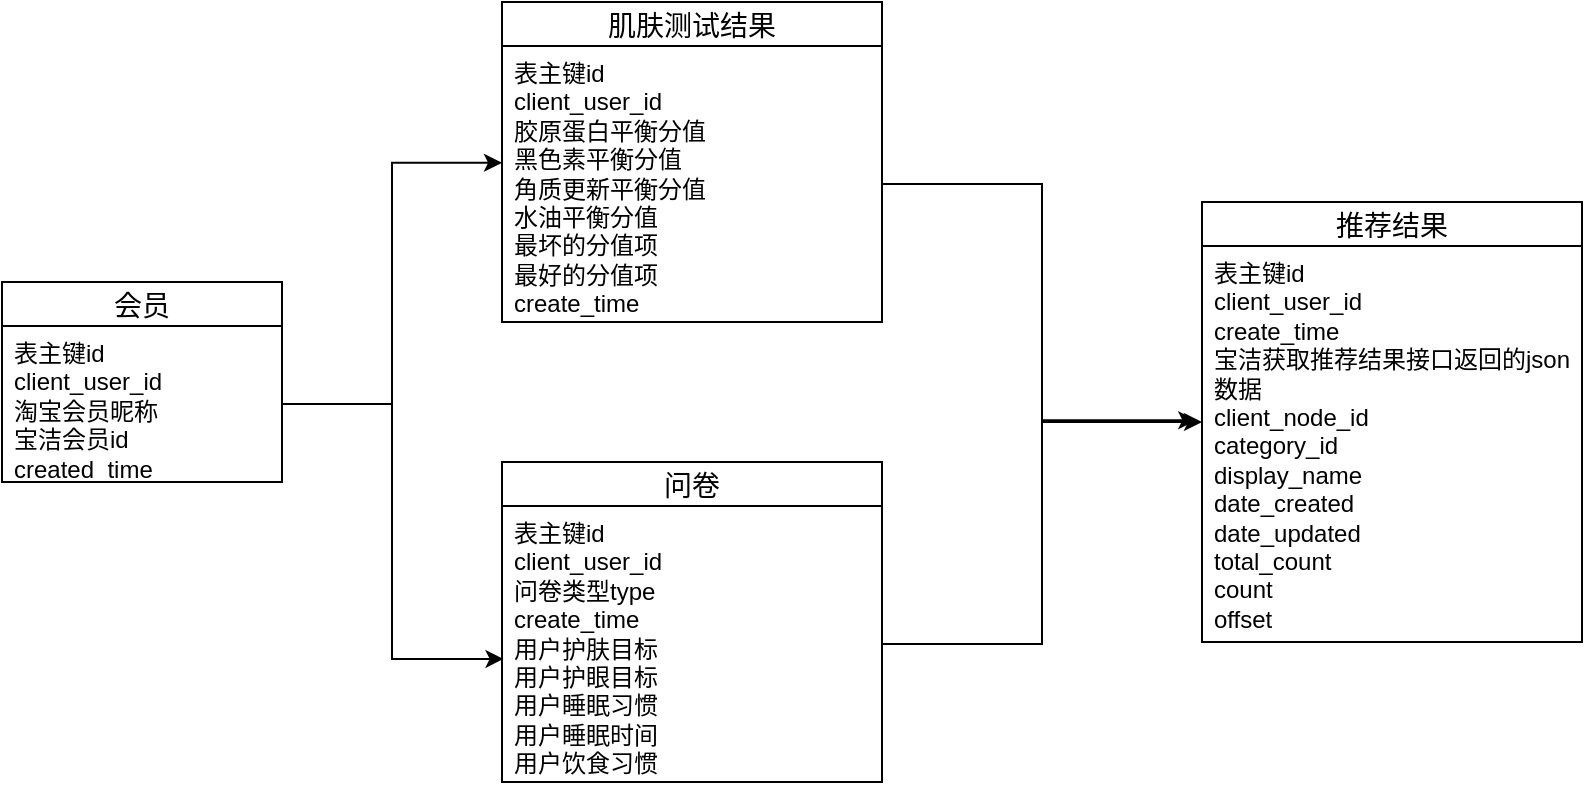 <mxfile version="12.6.2" type="github">
  <diagram name="Page-1" id="e7e014a7-5840-1c2e-5031-d8a46d1fe8dd">
    <mxGraphModel dx="1024" dy="485" grid="1" gridSize="10" guides="1" tooltips="1" connect="1" arrows="1" fold="1" page="1" pageScale="1" pageWidth="1169" pageHeight="826" background="#ffffff" math="0" shadow="0">
      <root>
        <mxCell id="0"/>
        <mxCell id="1" parent="0"/>
        <mxCell id="bo6-_9pq4a2fclOm_5sS-16" value="会员" style="swimlane;fontStyle=0;childLayout=stackLayout;horizontal=1;startSize=22;fillColor=none;horizontalStack=0;resizeParent=1;resizeParentMax=0;resizeLast=0;collapsible=1;marginBottom=0;swimlaneFillColor=#ffffff;align=center;fontSize=14;" parent="1" vertex="1">
          <mxGeometry x="60" y="150" width="140" height="100" as="geometry"/>
        </mxCell>
        <mxCell id="bo6-_9pq4a2fclOm_5sS-17" value="表主键id&#xa;client_user_id&#xa;淘宝会员昵称&#xa;宝洁会员id&#xa;created_time" style="text;strokeColor=none;fillColor=none;spacingLeft=4;spacingRight=4;overflow=hidden;rotatable=0;points=[[0,0.5],[1,0.5]];portConstraint=eastwest;fontSize=12;whiteSpace=wrap;" parent="bo6-_9pq4a2fclOm_5sS-16" vertex="1">
          <mxGeometry y="22" width="140" height="78" as="geometry"/>
        </mxCell>
        <mxCell id="bo6-_9pq4a2fclOm_5sS-20" value="问卷" style="swimlane;fontStyle=0;childLayout=stackLayout;horizontal=1;startSize=22;fillColor=none;horizontalStack=0;resizeParent=1;resizeParentMax=0;resizeLast=0;collapsible=1;marginBottom=0;swimlaneFillColor=#ffffff;align=center;fontSize=14;" parent="1" vertex="1">
          <mxGeometry x="310" y="240" width="190" height="160" as="geometry"/>
        </mxCell>
        <mxCell id="bo6-_9pq4a2fclOm_5sS-21" value="表主键id&#xa;client_user_id&#xa;问卷类型type&#xa;create_time&#xa;用户护肤目标&#xa;用户护眼目标&#xa;用户睡眠习惯&#xa;用户睡眠时间&#xa;用户饮食习惯" style="text;strokeColor=none;fillColor=none;spacingLeft=4;spacingRight=4;overflow=hidden;rotatable=0;points=[[0,0.5],[1,0.5]];portConstraint=eastwest;fontSize=12;whiteSpace=wrap;" parent="bo6-_9pq4a2fclOm_5sS-20" vertex="1">
          <mxGeometry y="22" width="190" height="138" as="geometry"/>
        </mxCell>
        <mxCell id="lZ37NlDJfsxyfmmgvfQE-2" value="肌肤测试结果" style="swimlane;fontStyle=0;childLayout=stackLayout;horizontal=1;startSize=22;fillColor=none;horizontalStack=0;resizeParent=1;resizeParentMax=0;resizeLast=0;collapsible=1;marginBottom=0;swimlaneFillColor=#ffffff;align=center;fontSize=14;" vertex="1" parent="1">
          <mxGeometry x="310" y="10" width="190" height="160" as="geometry"/>
        </mxCell>
        <mxCell id="lZ37NlDJfsxyfmmgvfQE-3" value="表主键id&#xa;client_user_id&#xa;胶原蛋白平衡分值&#xa;黑色素平衡分值&#xa;角质更新平衡分值&#xa;水油平衡分值&#xa;最坏的分值项&#xa;最好的分值项&#xa;create_time" style="text;strokeColor=none;fillColor=none;spacingLeft=4;spacingRight=4;overflow=hidden;rotatable=0;points=[[0,0.5],[1,0.5]];portConstraint=eastwest;fontSize=12;whiteSpace=wrap;" vertex="1" parent="lZ37NlDJfsxyfmmgvfQE-2">
          <mxGeometry y="22" width="190" height="138" as="geometry"/>
        </mxCell>
        <mxCell id="lZ37NlDJfsxyfmmgvfQE-5" value="推荐结果" style="swimlane;fontStyle=0;childLayout=stackLayout;horizontal=1;startSize=22;fillColor=none;horizontalStack=0;resizeParent=1;resizeParentMax=0;resizeLast=0;collapsible=1;marginBottom=0;swimlaneFillColor=#ffffff;align=center;fontSize=14;" vertex="1" parent="1">
          <mxGeometry x="660" y="110" width="190" height="220" as="geometry"/>
        </mxCell>
        <mxCell id="lZ37NlDJfsxyfmmgvfQE-6" value="表主键id&#xa;client_user_id&#xa;create_time&#xa;宝洁获取推荐结果接口返回的json数据&#xa;client_node_id&#xa;category_id&#xa;display_name&#xa;date_created&#xa;date_updated&#xa;total_count&#xa;count&#xa;offset" style="text;strokeColor=none;fillColor=none;spacingLeft=4;spacingRight=4;overflow=hidden;rotatable=0;points=[[0,0.5],[1,0.5]];portConstraint=eastwest;fontSize=12;whiteSpace=wrap;" vertex="1" parent="lZ37NlDJfsxyfmmgvfQE-5">
          <mxGeometry y="22" width="190" height="198" as="geometry"/>
        </mxCell>
        <mxCell id="lZ37NlDJfsxyfmmgvfQE-9" style="edgeStyle=orthogonalEdgeStyle;rounded=0;orthogonalLoop=1;jettySize=auto;html=1;exitX=1;exitY=0.5;exitDx=0;exitDy=0;entryX=0;entryY=0.423;entryDx=0;entryDy=0;entryPerimeter=0;" edge="1" parent="1" source="bo6-_9pq4a2fclOm_5sS-17" target="lZ37NlDJfsxyfmmgvfQE-3">
          <mxGeometry relative="1" as="geometry"/>
        </mxCell>
        <mxCell id="lZ37NlDJfsxyfmmgvfQE-10" style="edgeStyle=orthogonalEdgeStyle;rounded=0;orthogonalLoop=1;jettySize=auto;html=1;exitX=1;exitY=0.5;exitDx=0;exitDy=0;entryX=0.004;entryY=0.554;entryDx=0;entryDy=0;entryPerimeter=0;" edge="1" parent="1" source="bo6-_9pq4a2fclOm_5sS-17" target="bo6-_9pq4a2fclOm_5sS-21">
          <mxGeometry relative="1" as="geometry"/>
        </mxCell>
        <mxCell id="lZ37NlDJfsxyfmmgvfQE-11" style="edgeStyle=orthogonalEdgeStyle;rounded=0;orthogonalLoop=1;jettySize=auto;html=1;exitX=1;exitY=0.5;exitDx=0;exitDy=0;entryX=0;entryY=0.5;entryDx=0;entryDy=0;" edge="1" parent="1" source="lZ37NlDJfsxyfmmgvfQE-3" target="lZ37NlDJfsxyfmmgvfQE-5">
          <mxGeometry relative="1" as="geometry"/>
        </mxCell>
        <mxCell id="lZ37NlDJfsxyfmmgvfQE-12" style="edgeStyle=orthogonalEdgeStyle;rounded=0;orthogonalLoop=1;jettySize=auto;html=1;exitX=1;exitY=0.5;exitDx=0;exitDy=0;entryX=-0.015;entryY=0.44;entryDx=0;entryDy=0;entryPerimeter=0;" edge="1" parent="1" source="bo6-_9pq4a2fclOm_5sS-21" target="lZ37NlDJfsxyfmmgvfQE-6">
          <mxGeometry relative="1" as="geometry"/>
        </mxCell>
      </root>
    </mxGraphModel>
  </diagram>
</mxfile>
